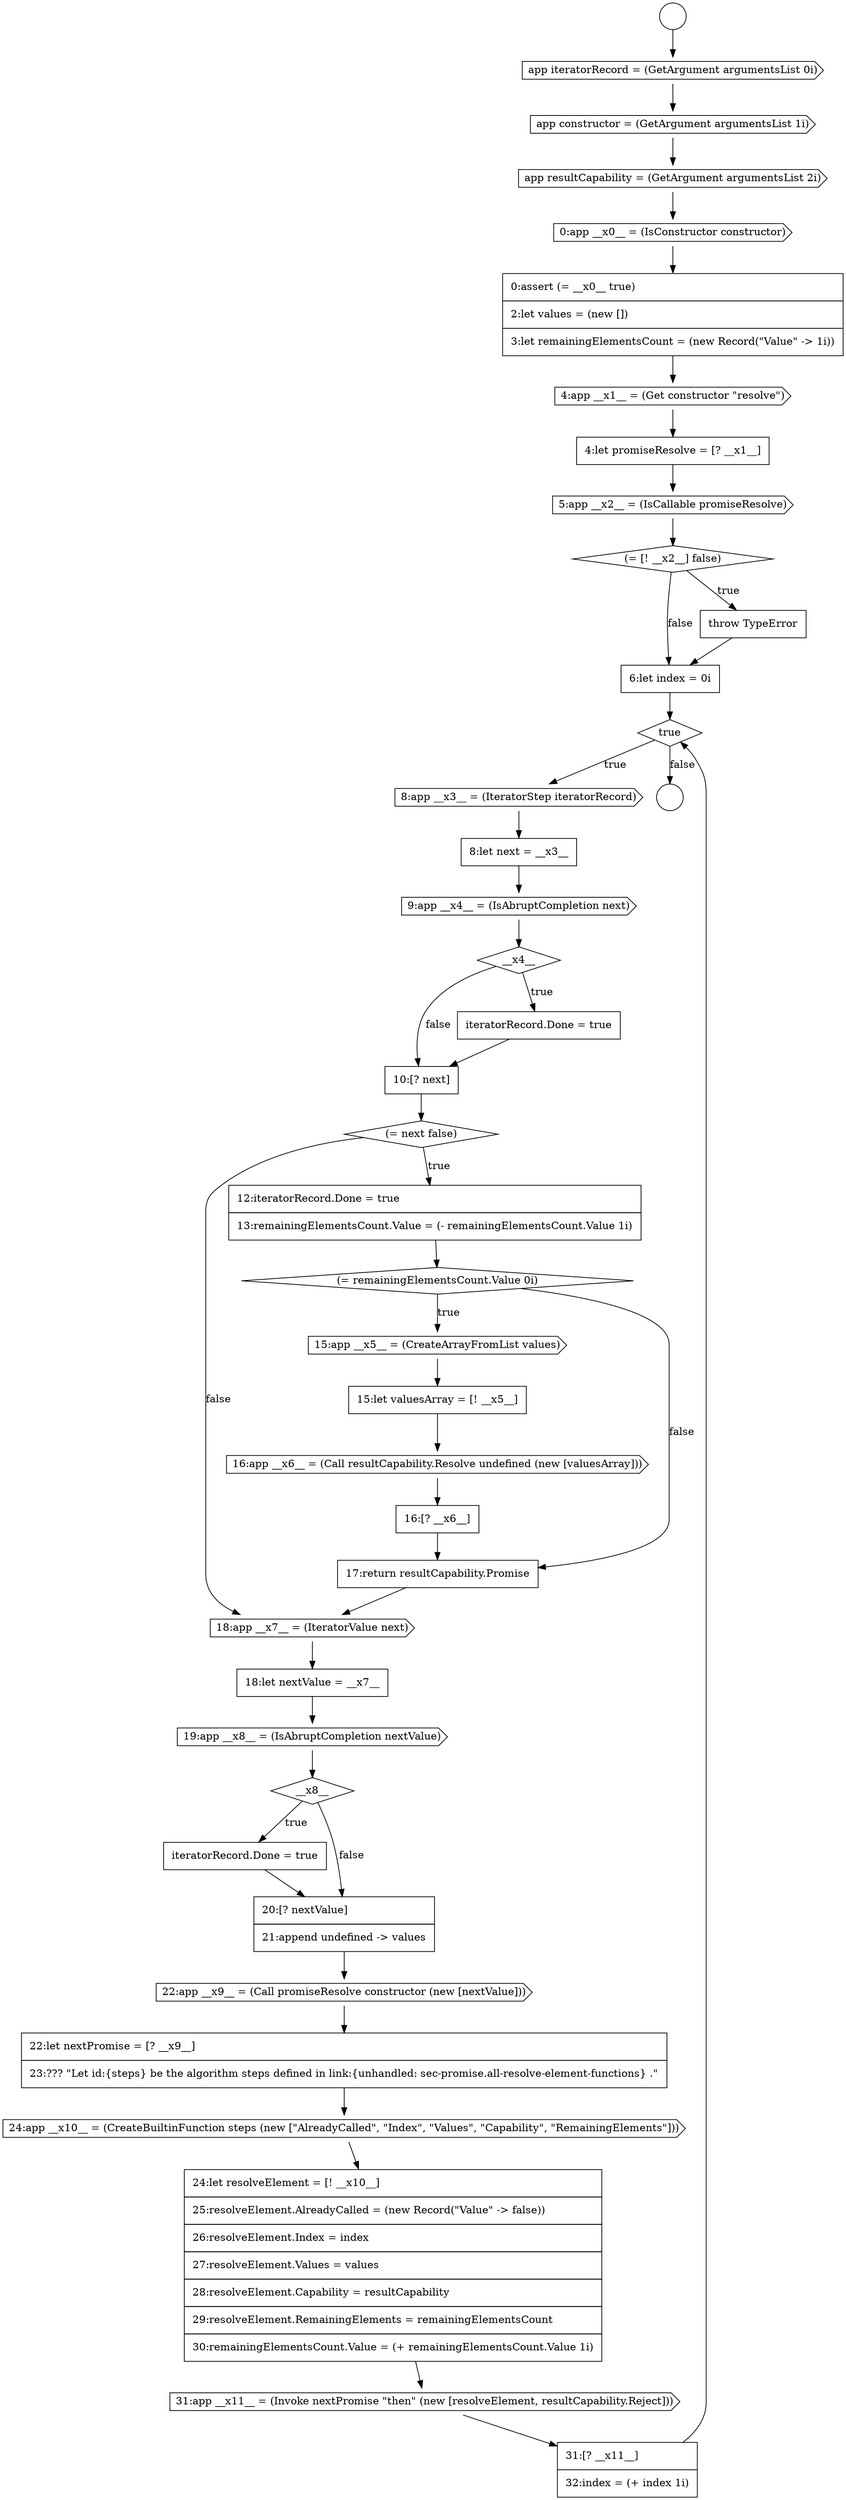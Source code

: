 digraph {
  node18614 [shape=none, margin=0, label=<<font color="black">
    <table border="0" cellborder="1" cellspacing="0" cellpadding="10">
      <tr><td align="left">6:let index = 0i</td></tr>
    </table>
  </font>> color="black" fillcolor="white" style=filled]
  node18627 [shape=cds, label=<<font color="black">16:app __x6__ = (Call resultCapability.Resolve undefined (new [valuesArray]))</font>> color="black" fillcolor="white" style=filled]
  node18636 [shape=cds, label=<<font color="black">22:app __x9__ = (Call promiseResolve constructor (new [nextValue]))</font>> color="black" fillcolor="white" style=filled]
  node18609 [shape=cds, label=<<font color="black">4:app __x1__ = (Get constructor &quot;resolve&quot;)</font>> color="black" fillcolor="white" style=filled]
  node18632 [shape=cds, label=<<font color="black">19:app __x8__ = (IsAbruptCompletion nextValue)</font>> color="black" fillcolor="white" style=filled]
  node18613 [shape=none, margin=0, label=<<font color="black">
    <table border="0" cellborder="1" cellspacing="0" cellpadding="10">
      <tr><td align="left">throw TypeError</td></tr>
    </table>
  </font>> color="black" fillcolor="white" style=filled]
  node18618 [shape=cds, label=<<font color="black">9:app __x4__ = (IsAbruptCompletion next)</font>> color="black" fillcolor="white" style=filled]
  node18608 [shape=none, margin=0, label=<<font color="black">
    <table border="0" cellborder="1" cellspacing="0" cellpadding="10">
      <tr><td align="left">0:assert (= __x0__ true)</td></tr>
      <tr><td align="left">2:let values = (new [])</td></tr>
      <tr><td align="left">3:let remainingElementsCount = (new Record(&quot;Value&quot; -&gt; 1i))</td></tr>
    </table>
  </font>> color="black" fillcolor="white" style=filled]
  node18621 [shape=none, margin=0, label=<<font color="black">
    <table border="0" cellborder="1" cellspacing="0" cellpadding="10">
      <tr><td align="left">10:[? next]</td></tr>
    </table>
  </font>> color="black" fillcolor="white" style=filled]
  node18616 [shape=cds, label=<<font color="black">8:app __x3__ = (IteratorStep iteratorRecord)</font>> color="black" fillcolor="white" style=filled]
  node18633 [shape=diamond, label=<<font color="black">__x8__</font>> color="black" fillcolor="white" style=filled]
  node18625 [shape=cds, label=<<font color="black">15:app __x5__ = (CreateArrayFromList values)</font>> color="black" fillcolor="white" style=filled]
  node18615 [shape=diamond, label=<<font color="black">true</font>> color="black" fillcolor="white" style=filled]
  node18630 [shape=cds, label=<<font color="black">18:app __x7__ = (IteratorValue next)</font>> color="black" fillcolor="white" style=filled]
  node18611 [shape=cds, label=<<font color="black">5:app __x2__ = (IsCallable promiseResolve)</font>> color="black" fillcolor="white" style=filled]
  node18634 [shape=none, margin=0, label=<<font color="black">
    <table border="0" cellborder="1" cellspacing="0" cellpadding="10">
      <tr><td align="left">iteratorRecord.Done = true</td></tr>
    </table>
  </font>> color="black" fillcolor="white" style=filled]
  node18623 [shape=none, margin=0, label=<<font color="black">
    <table border="0" cellborder="1" cellspacing="0" cellpadding="10">
      <tr><td align="left">12:iteratorRecord.Done = true</td></tr>
      <tr><td align="left">13:remainingElementsCount.Value = (- remainingElementsCount.Value 1i)</td></tr>
    </table>
  </font>> color="black" fillcolor="white" style=filled]
  node18606 [shape=cds, label=<<font color="black">app resultCapability = (GetArgument argumentsList 2i)</font>> color="black" fillcolor="white" style=filled]
  node18620 [shape=none, margin=0, label=<<font color="black">
    <table border="0" cellborder="1" cellspacing="0" cellpadding="10">
      <tr><td align="left">iteratorRecord.Done = true</td></tr>
    </table>
  </font>> color="black" fillcolor="white" style=filled]
  node18610 [shape=none, margin=0, label=<<font color="black">
    <table border="0" cellborder="1" cellspacing="0" cellpadding="10">
      <tr><td align="left">4:let promiseResolve = [? __x1__]</td></tr>
    </table>
  </font>> color="black" fillcolor="white" style=filled]
  node18629 [shape=none, margin=0, label=<<font color="black">
    <table border="0" cellborder="1" cellspacing="0" cellpadding="10">
      <tr><td align="left">17:return resultCapability.Promise</td></tr>
    </table>
  </font>> color="black" fillcolor="white" style=filled]
  node18635 [shape=none, margin=0, label=<<font color="black">
    <table border="0" cellborder="1" cellspacing="0" cellpadding="10">
      <tr><td align="left">20:[? nextValue]</td></tr>
      <tr><td align="left">21:append undefined -&gt; values</td></tr>
    </table>
  </font>> color="black" fillcolor="white" style=filled]
  node18603 [shape=circle label=" " color="black" fillcolor="white" style=filled]
  node18617 [shape=none, margin=0, label=<<font color="black">
    <table border="0" cellborder="1" cellspacing="0" cellpadding="10">
      <tr><td align="left">8:let next = __x3__</td></tr>
    </table>
  </font>> color="black" fillcolor="white" style=filled]
  node18624 [shape=diamond, label=<<font color="black">(= remainingElementsCount.Value 0i)</font>> color="black" fillcolor="white" style=filled]
  node18604 [shape=cds, label=<<font color="black">app iteratorRecord = (GetArgument argumentsList 0i)</font>> color="black" fillcolor="white" style=filled]
  node18639 [shape=none, margin=0, label=<<font color="black">
    <table border="0" cellborder="1" cellspacing="0" cellpadding="10">
      <tr><td align="left">24:let resolveElement = [! __x10__]</td></tr>
      <tr><td align="left">25:resolveElement.AlreadyCalled = (new Record(&quot;Value&quot; -&gt; false))</td></tr>
      <tr><td align="left">26:resolveElement.Index = index</td></tr>
      <tr><td align="left">27:resolveElement.Values = values</td></tr>
      <tr><td align="left">28:resolveElement.Capability = resultCapability</td></tr>
      <tr><td align="left">29:resolveElement.RemainingElements = remainingElementsCount</td></tr>
      <tr><td align="left">30:remainingElementsCount.Value = (+ remainingElementsCount.Value 1i)</td></tr>
    </table>
  </font>> color="black" fillcolor="white" style=filled]
  node18607 [shape=cds, label=<<font color="black">0:app __x0__ = (IsConstructor constructor)</font>> color="black" fillcolor="white" style=filled]
  node18640 [shape=cds, label=<<font color="black">31:app __x11__ = (Invoke nextPromise &quot;then&quot; (new [resolveElement, resultCapability.Reject]))</font>> color="black" fillcolor="white" style=filled]
  node18626 [shape=none, margin=0, label=<<font color="black">
    <table border="0" cellborder="1" cellspacing="0" cellpadding="10">
      <tr><td align="left">15:let valuesArray = [! __x5__]</td></tr>
    </table>
  </font>> color="black" fillcolor="white" style=filled]
  node18641 [shape=none, margin=0, label=<<font color="black">
    <table border="0" cellborder="1" cellspacing="0" cellpadding="10">
      <tr><td align="left">31:[? __x11__]</td></tr>
      <tr><td align="left">32:index = (+ index 1i)</td></tr>
    </table>
  </font>> color="black" fillcolor="white" style=filled]
  node18612 [shape=diamond, label=<<font color="black">(= [! __x2__] false)</font>> color="black" fillcolor="white" style=filled]
  node18631 [shape=none, margin=0, label=<<font color="black">
    <table border="0" cellborder="1" cellspacing="0" cellpadding="10">
      <tr><td align="left">18:let nextValue = __x7__</td></tr>
    </table>
  </font>> color="black" fillcolor="white" style=filled]
  node18602 [shape=circle label=" " color="black" fillcolor="white" style=filled]
  node18637 [shape=none, margin=0, label=<<font color="black">
    <table border="0" cellborder="1" cellspacing="0" cellpadding="10">
      <tr><td align="left">22:let nextPromise = [? __x9__]</td></tr>
      <tr><td align="left">23:??? &quot;Let id:{steps} be the algorithm steps defined in link:{unhandled: sec-promise.all-resolve-element-functions} .&quot;</td></tr>
    </table>
  </font>> color="black" fillcolor="white" style=filled]
  node18622 [shape=diamond, label=<<font color="black">(= next false)</font>> color="black" fillcolor="white" style=filled]
  node18619 [shape=diamond, label=<<font color="black">__x4__</font>> color="black" fillcolor="white" style=filled]
  node18605 [shape=cds, label=<<font color="black">app constructor = (GetArgument argumentsList 1i)</font>> color="black" fillcolor="white" style=filled]
  node18638 [shape=cds, label=<<font color="black">24:app __x10__ = (CreateBuiltinFunction steps (new [&quot;AlreadyCalled&quot;, &quot;Index&quot;, &quot;Values&quot;, &quot;Capability&quot;, &quot;RemainingElements&quot;]))</font>> color="black" fillcolor="white" style=filled]
  node18628 [shape=none, margin=0, label=<<font color="black">
    <table border="0" cellborder="1" cellspacing="0" cellpadding="10">
      <tr><td align="left">16:[? __x6__]</td></tr>
    </table>
  </font>> color="black" fillcolor="white" style=filled]
  node18629 -> node18630 [ color="black"]
  node18634 -> node18635 [ color="black"]
  node18630 -> node18631 [ color="black"]
  node18631 -> node18632 [ color="black"]
  node18617 -> node18618 [ color="black"]
  node18628 -> node18629 [ color="black"]
  node18607 -> node18608 [ color="black"]
  node18606 -> node18607 [ color="black"]
  node18619 -> node18620 [label=<<font color="black">true</font>> color="black"]
  node18619 -> node18621 [label=<<font color="black">false</font>> color="black"]
  node18639 -> node18640 [ color="black"]
  node18627 -> node18628 [ color="black"]
  node18611 -> node18612 [ color="black"]
  node18637 -> node18638 [ color="black"]
  node18622 -> node18623 [label=<<font color="black">true</font>> color="black"]
  node18622 -> node18630 [label=<<font color="black">false</font>> color="black"]
  node18621 -> node18622 [ color="black"]
  node18626 -> node18627 [ color="black"]
  node18625 -> node18626 [ color="black"]
  node18616 -> node18617 [ color="black"]
  node18624 -> node18625 [label=<<font color="black">true</font>> color="black"]
  node18624 -> node18629 [label=<<font color="black">false</font>> color="black"]
  node18610 -> node18611 [ color="black"]
  node18609 -> node18610 [ color="black"]
  node18620 -> node18621 [ color="black"]
  node18640 -> node18641 [ color="black"]
  node18641 -> node18615 [ color="black"]
  node18618 -> node18619 [ color="black"]
  node18636 -> node18637 [ color="black"]
  node18614 -> node18615 [ color="black"]
  node18612 -> node18613 [label=<<font color="black">true</font>> color="black"]
  node18612 -> node18614 [label=<<font color="black">false</font>> color="black"]
  node18633 -> node18634 [label=<<font color="black">true</font>> color="black"]
  node18633 -> node18635 [label=<<font color="black">false</font>> color="black"]
  node18615 -> node18616 [label=<<font color="black">true</font>> color="black"]
  node18615 -> node18603 [label=<<font color="black">false</font>> color="black"]
  node18638 -> node18639 [ color="black"]
  node18632 -> node18633 [ color="black"]
  node18623 -> node18624 [ color="black"]
  node18608 -> node18609 [ color="black"]
  node18602 -> node18604 [ color="black"]
  node18605 -> node18606 [ color="black"]
  node18613 -> node18614 [ color="black"]
  node18604 -> node18605 [ color="black"]
  node18635 -> node18636 [ color="black"]
}
